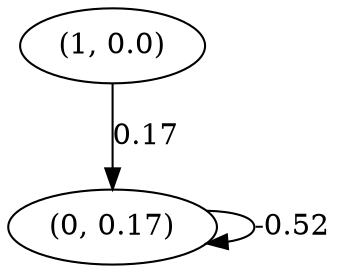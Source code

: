 digraph {
    0 [ label = "(0, 0.17)" ]
    1 [ label = "(1, 0.0)" ]
    0 -> 0 [ label = "-0.52" ]
    1 -> 0 [ label = "0.17" ]
}

